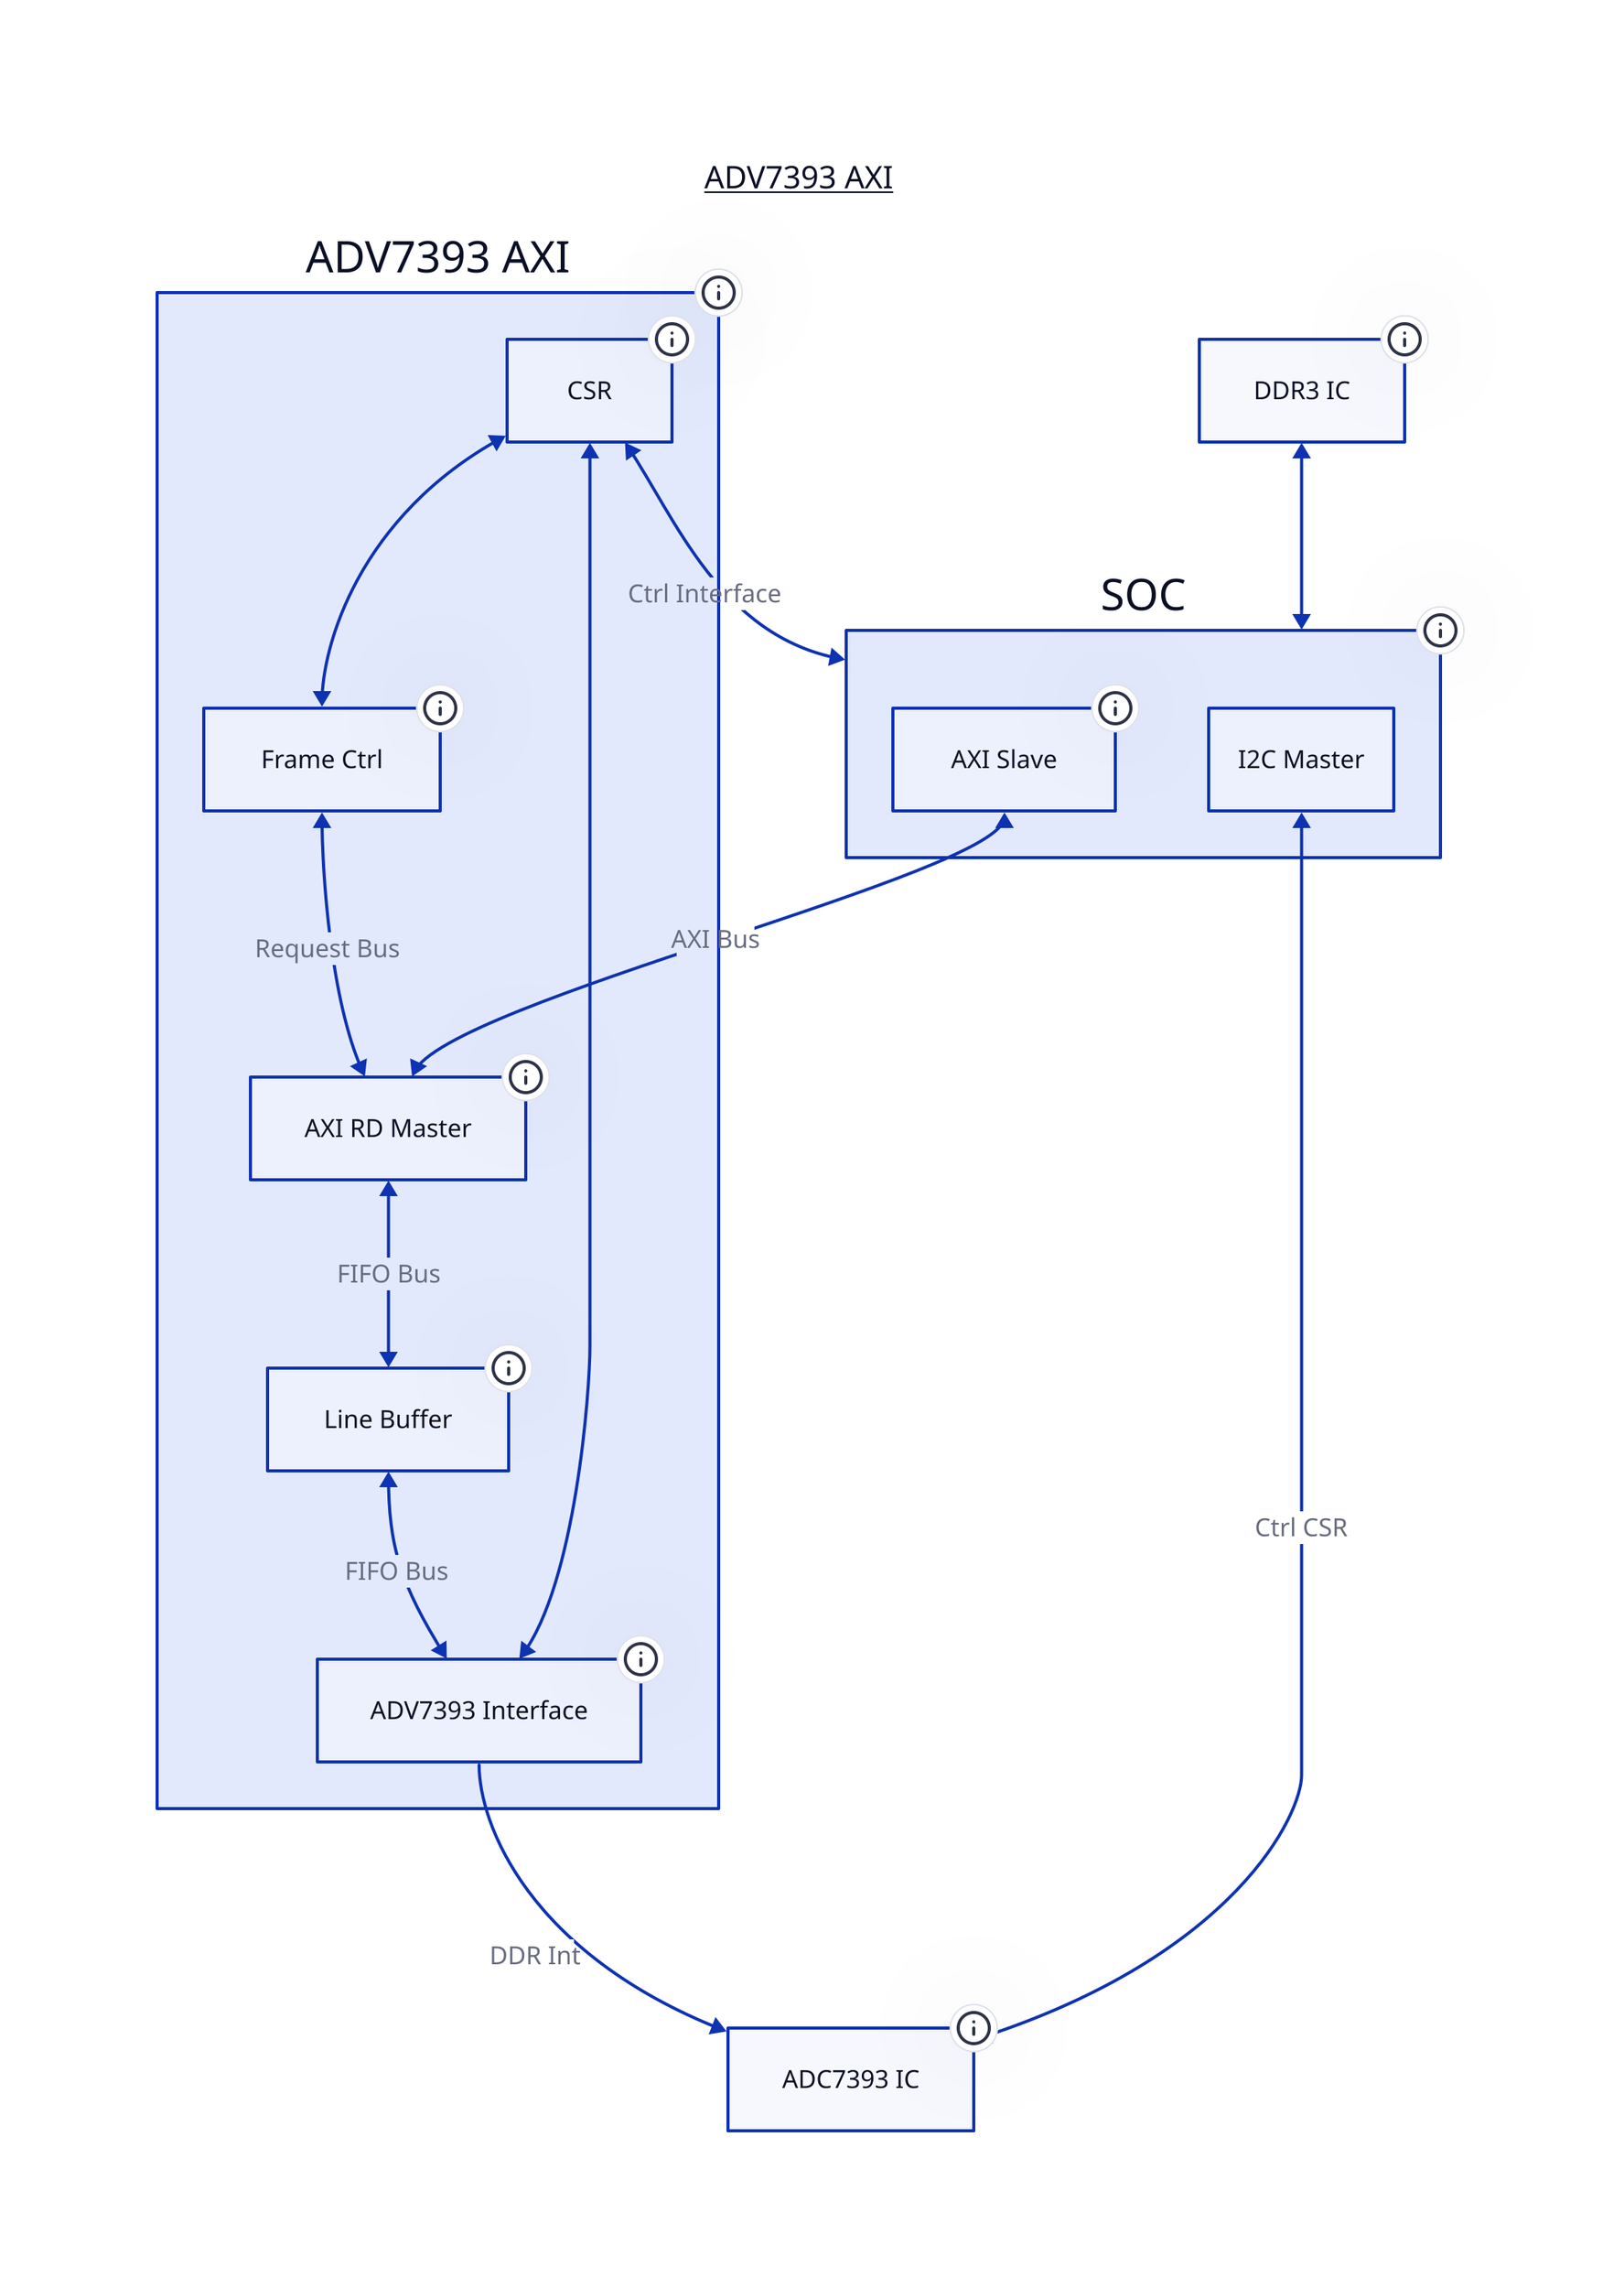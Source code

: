 title: ADV7393 AXI {
  near: top-center
  shape: text
  style: {
    font-size: 20
    bold: true
    underline: true
  }
}
G0: SOC {
  tooltip: Софт процессор
  U0: AXI Slave { tooltip: Ведомый на шине для подключения к ресурсам SOC }
  U1: I2C Master 
}

G1: ADV7393 AXI {
  tooltip: Контроллер ИМС ADV7393 с поддержкой DMA
  U0 : AXI RD Master { tooltip: Мастер чтения на шине AXI } 
  U1 : Line Buffer { tooltip: Буфер строки - DCFIFO }
  U2 : Frame Ctrl { tooltip: Контроллер фрейма. Обеспечивает логику Double Frame Buffer }
  U3 : ADV7393 Interface { tooltip: Формирователь интерфейса ADV7393 }
  U4 : CSR { tooltip: Регистры контроля и статуса }

  U0 <-> U1 : FIFO Bus
  U1 <-> U3 : FIFO Bus
  U2 <-> U0 : Request Bus
  U4 <-> U2  
  U4 <-> U3  
}

G2: ADC7393 IC {tooltip: ИМС Кодера}
G3: DDR3 IC { tooltip: ИМС DDR3 } 

G1.U4 <-> G0 : Ctrl Interface
G0.U0 <-> G1.U0 : AXI Bus
G1.U3 -> G2 : DDR Int
G0.U1 <-> G2 : Ctrl CSR
G3 <-> G0
    